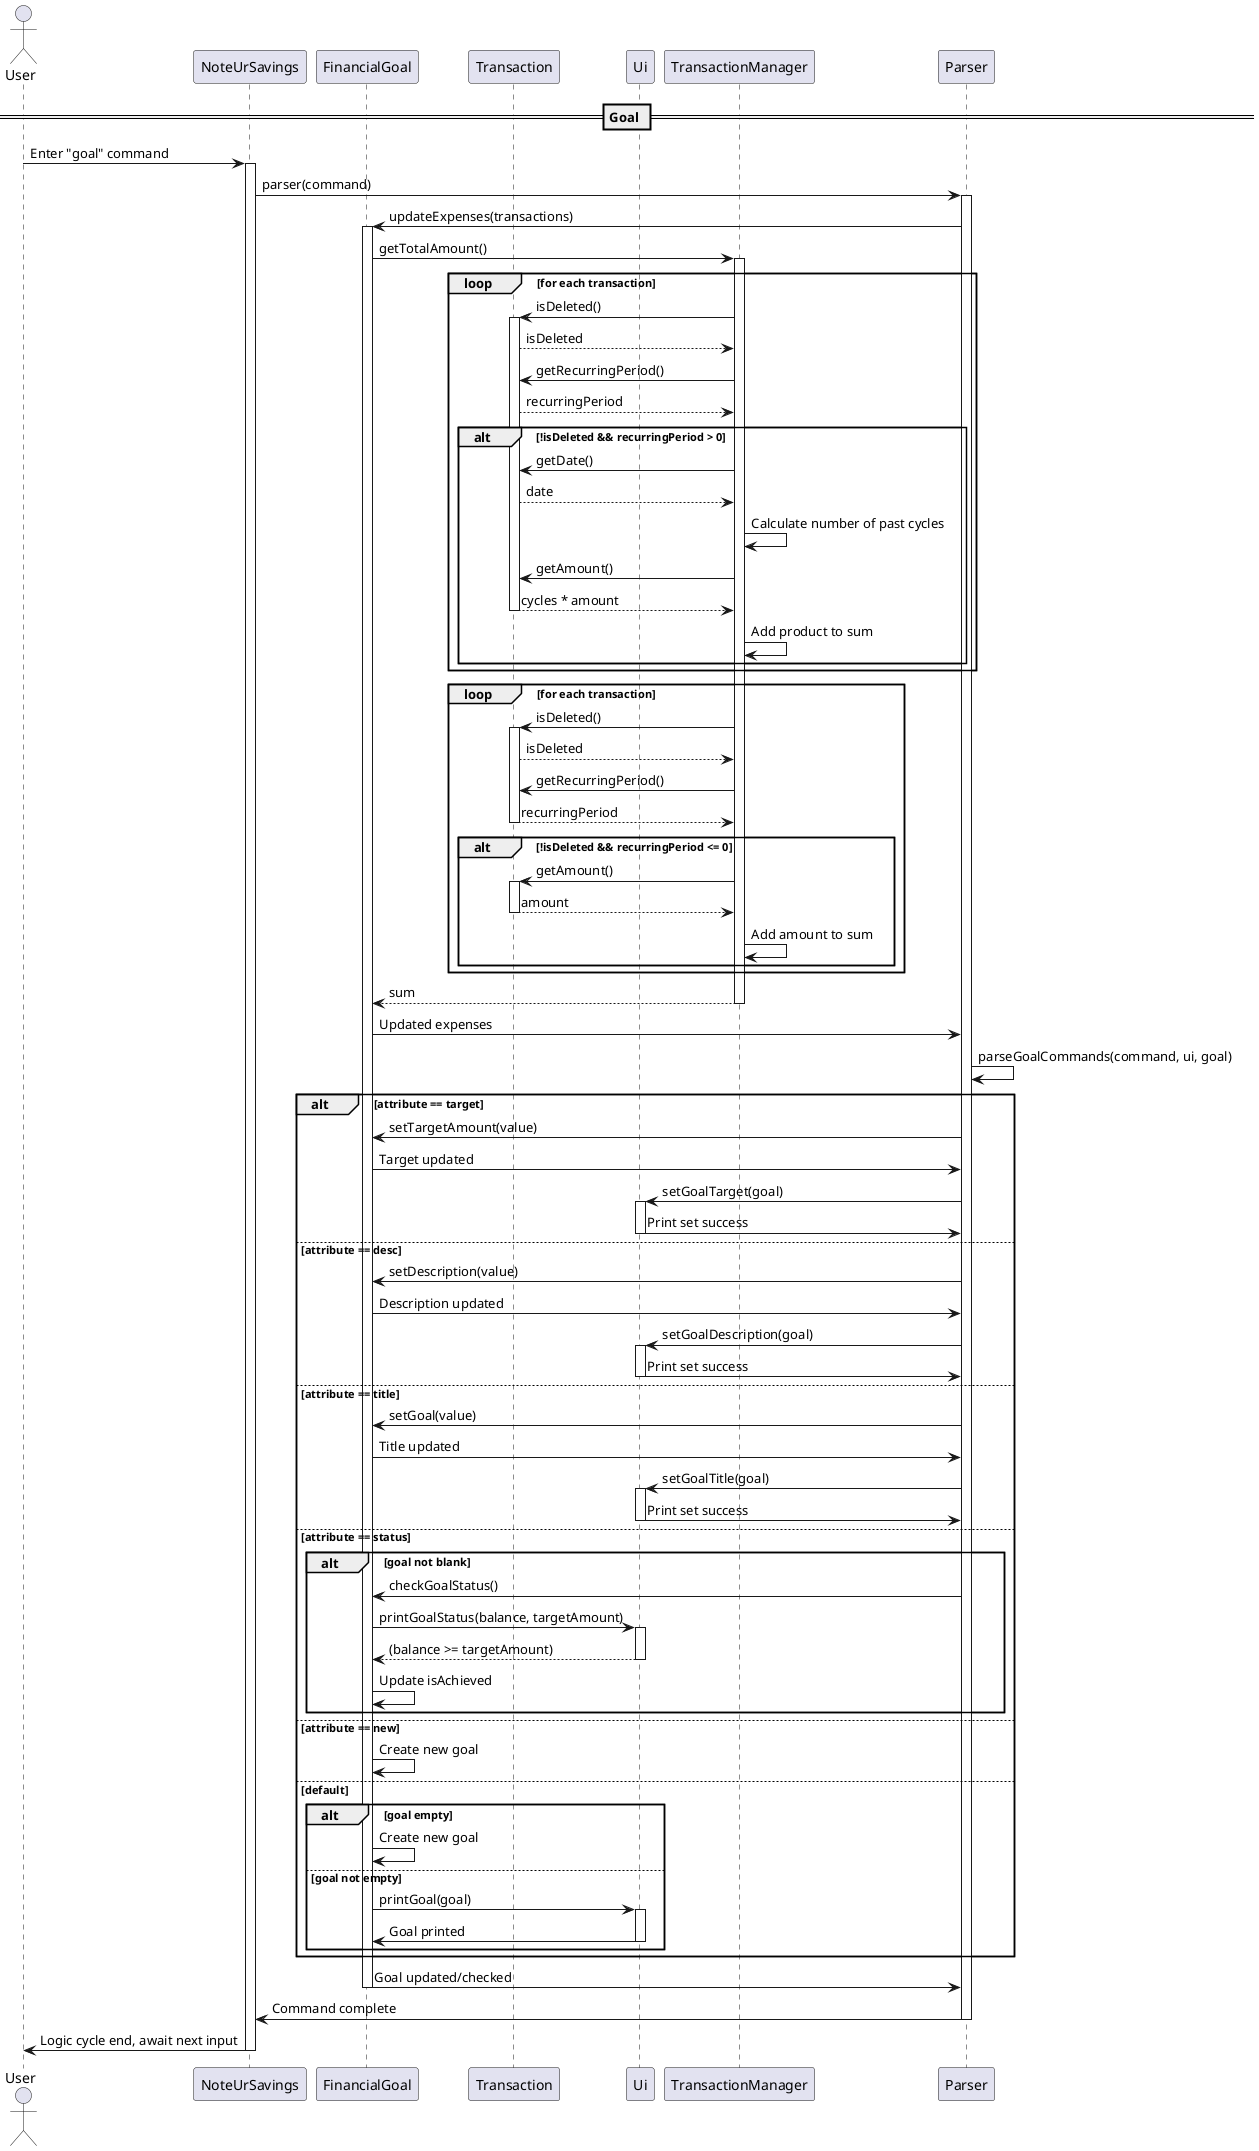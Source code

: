 @startuml

actor User
participant NoteUrSavings
participant FinancialGoal
participant Transaction
participant Ui
participant TransactionManager
participant Parser

== Goal ==
User -> NoteUrSavings : Enter "goal" command
activate NoteUrSavings
NoteUrSavings -> Parser : parser(command)
activate Parser
Parser -> FinancialGoal : updateExpenses(transactions)
activate FinancialGoal
FinancialGoal -> TransactionManager : getTotalAmount()
activate TransactionManager
loop for each transaction
    TransactionManager -> Transaction : isDeleted()
    activate Transaction
    Transaction --> TransactionManager : isDeleted
    TransactionManager -> Transaction : getRecurringPeriod()
    Transaction --> TransactionManager : recurringPeriod
    alt !isDeleted && recurringPeriod > 0
        TransactionManager -> Transaction : getDate()
        Transaction --> TransactionManager : date
        TransactionManager -> TransactionManager : Calculate number of past cycles
        TransactionManager -> Transaction : getAmount()
        Transaction --> TransactionManager : cycles * amount
        deactivate Transaction
        TransactionManager -> TransactionManager : Add product to sum
    end
end
loop for each transaction
    TransactionManager -> Transaction : isDeleted()
    activate Transaction
    Transaction --> TransactionManager : isDeleted
    TransactionManager -> Transaction : getRecurringPeriod()
    Transaction --> TransactionManager : recurringPeriod
    deactivate Transaction
    alt !isDeleted && recurringPeriod <= 0
        TransactionManager -> Transaction : getAmount()
        activate Transaction
        Transaction --> TransactionManager : amount
        deactivate Transaction
        TransactionManager -> TransactionManager : Add amount to sum
    end
end
return sum
FinancialGoal -> Parser : Updated expenses
Parser -> Parser : parseGoalCommands(command, ui, goal)
alt attribute == target
    Parser -> FinancialGoal : setTargetAmount(value)
    FinancialGoal -> Parser : Target updated
    Parser -> Ui : setGoalTarget(goal)
    activate Ui
    Ui -> Parser : Print set success
    deactivate Ui
else attribute == desc
    Parser -> FinancialGoal : setDescription(value)
    FinancialGoal -> Parser : Description updated
    Parser -> Ui : setGoalDescription(goal)
    activate Ui
    Ui -> Parser : Print set success
    deactivate Ui
else attribute == title
    Parser -> FinancialGoal : setGoal(value)
    FinancialGoal -> Parser : Title updated
    Parser -> Ui : setGoalTitle(goal)
    activate Ui
    Ui -> Parser : Print set success
    deactivate Ui
else attribute == status
    alt goal not blank
        Parser -> FinancialGoal : checkGoalStatus()
        FinancialGoal -> Ui : printGoalStatus(balance, targetAmount)
        activate Ui
        return (balance >= targetAmount)
        FinancialGoal -> FinancialGoal : Update isAchieved
    end
else attribute == new
    FinancialGoal -> FinancialGoal : Create new goal
else default
    alt goal empty
        FinancialGoal -> FinancialGoal : Create new goal
    else goal not empty
        FinancialGoal -> Ui : printGoal(goal)
        activate Ui
        Ui -> FinancialGoal : Goal printed
        deactivate Ui
    end
end
FinancialGoal -> Parser : Goal updated/checked
deactivate FinancialGoal
Parser -> NoteUrSavings : Command complete
deactivate Parser
NoteUrSavings -> User : Logic cycle end, await next input
deactivate NoteUrSavings


@enduml

